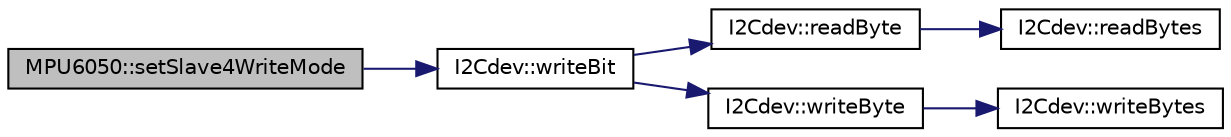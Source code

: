 digraph "MPU6050::setSlave4WriteMode"
{
  edge [fontname="Helvetica",fontsize="10",labelfontname="Helvetica",labelfontsize="10"];
  node [fontname="Helvetica",fontsize="10",shape=record];
  rankdir="LR";
  Node1226 [label="MPU6050::setSlave4WriteMode",height=0.2,width=0.4,color="black", fillcolor="grey75", style="filled", fontcolor="black"];
  Node1226 -> Node1227 [color="midnightblue",fontsize="10",style="solid",fontname="Helvetica"];
  Node1227 [label="I2Cdev::writeBit",height=0.2,width=0.4,color="black", fillcolor="white", style="filled",URL="$class_i2_cdev.html#aa68890af87de5471d32e583ebbd91acb",tooltip="write a single bit in an 8-bit device register. "];
  Node1227 -> Node1228 [color="midnightblue",fontsize="10",style="solid",fontname="Helvetica"];
  Node1228 [label="I2Cdev::readByte",height=0.2,width=0.4,color="black", fillcolor="white", style="filled",URL="$class_i2_cdev.html#aef1db446b45660c6631fc780278ac366",tooltip="Read single byte from an 8-bit device register. "];
  Node1228 -> Node1229 [color="midnightblue",fontsize="10",style="solid",fontname="Helvetica"];
  Node1229 [label="I2Cdev::readBytes",height=0.2,width=0.4,color="black", fillcolor="white", style="filled",URL="$class_i2_cdev.html#ae1eed9468ce4653e080bfd8481d2ac88",tooltip="Read multiple bytes from an 8-bit device register. "];
  Node1227 -> Node1230 [color="midnightblue",fontsize="10",style="solid",fontname="Helvetica"];
  Node1230 [label="I2Cdev::writeByte",height=0.2,width=0.4,color="black", fillcolor="white", style="filled",URL="$class_i2_cdev.html#aeb297637ef985cd562da465ba61b7042",tooltip="Write single byte to an 8-bit device register. "];
  Node1230 -> Node1231 [color="midnightblue",fontsize="10",style="solid",fontname="Helvetica"];
  Node1231 [label="I2Cdev::writeBytes",height=0.2,width=0.4,color="black", fillcolor="white", style="filled",URL="$class_i2_cdev.html#aa4e39cac6c0eac5112f9132084bcc93e"];
}
